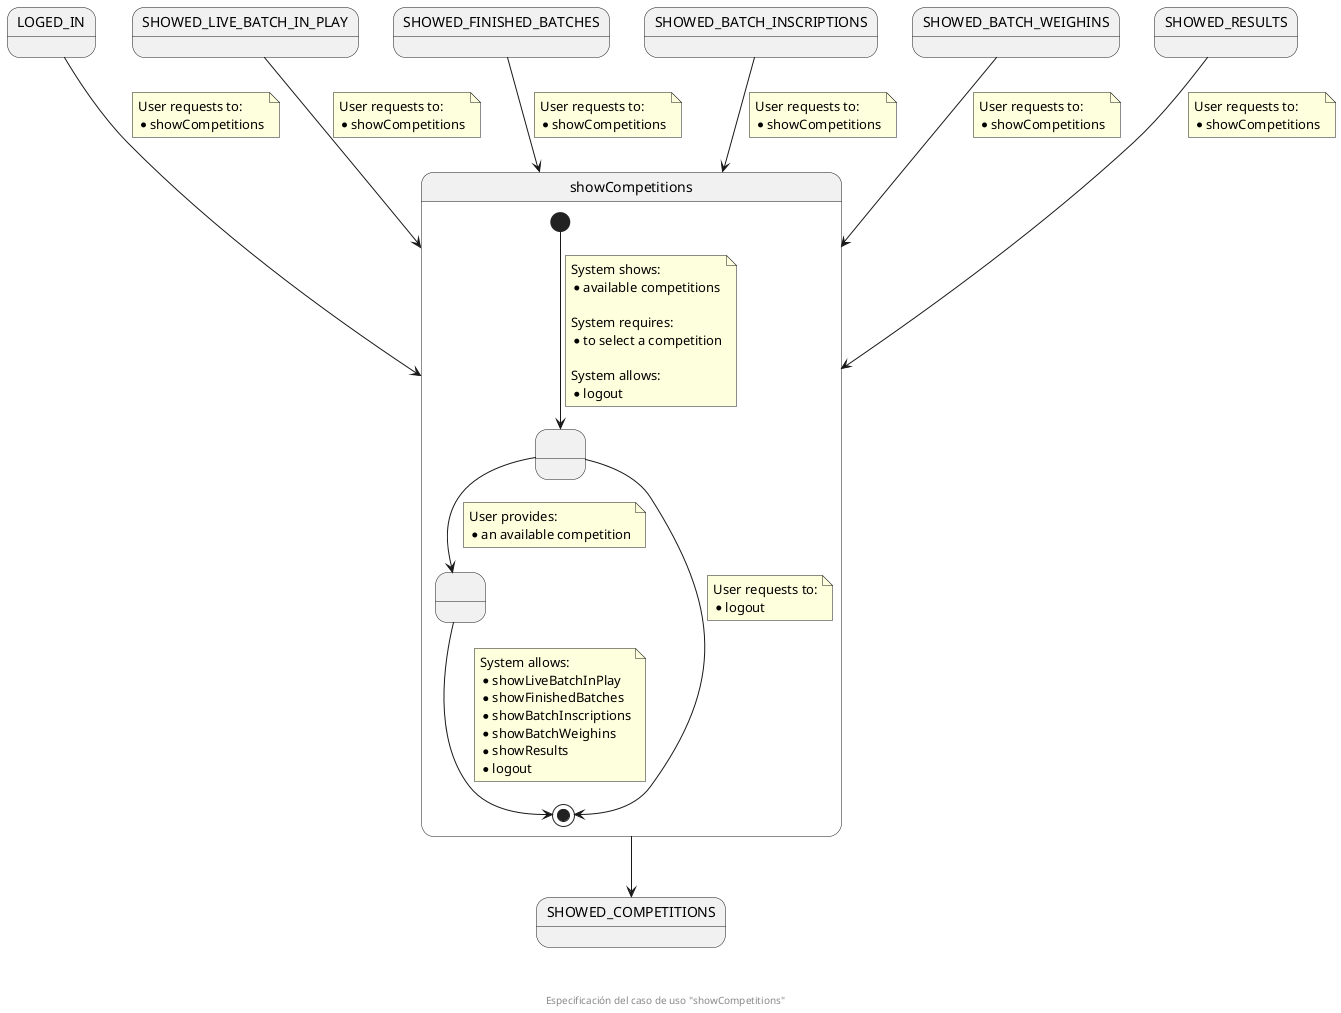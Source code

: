@startuml
state LOGED_IN
state SHOWED_LIVE_BATCH_IN_PLAY
state SHOWED_FINISHED_BATCHES
state SHOWED_BATCH_INSCRIPTIONS
state SHOWED_BATCH_WEIGHINS
state SHOWED_RESULTS
state showCompetitions {
  state " " as availableCompetitions
  state " " as providedCompetition
  [*] --> availableCompetitions
  note on link
    System shows:
    * available competitions

    System requires:
    * to select a competition

    System allows:
    * logout
  end note
  availableCompetitions --> [*]
  note on link
    User requests to:
    * logout
  end note
  availableCompetitions --> providedCompetition
  note on link
    User provides:
    * an available competition
  end note
  providedCompetition --> [*]
  note on link
    System allows:
    * showLiveBatchInPlay
    * showFinishedBatches
    * showBatchInscriptions
    * showBatchWeighins
    * showResults
    * logout
  end note
}
state SHOWED_COMPETITIONS

LOGED_IN --> showCompetitions
note on link
  User requests to:
  * showCompetitions
end note
SHOWED_LIVE_BATCH_IN_PLAY --> showCompetitions
note on link
  User requests to:
  * showCompetitions
end note
SHOWED_FINISHED_BATCHES --> showCompetitions
note on link
  User requests to:
  * showCompetitions
end note
SHOWED_BATCH_INSCRIPTIONS --> showCompetitions
note on link
  User requests to:
  * showCompetitions
end note
SHOWED_BATCH_WEIGHINS --> showCompetitions
note on link
  User requests to:
  * showCompetitions
end note
SHOWED_RESULTS --> showCompetitions
note on link
  User requests to:
  * showCompetitions
end note
showCompetitions --> SHOWED_COMPETITIONS

footer \n\n\n Especificación del caso de uso "showCompetitions"
@enduml
